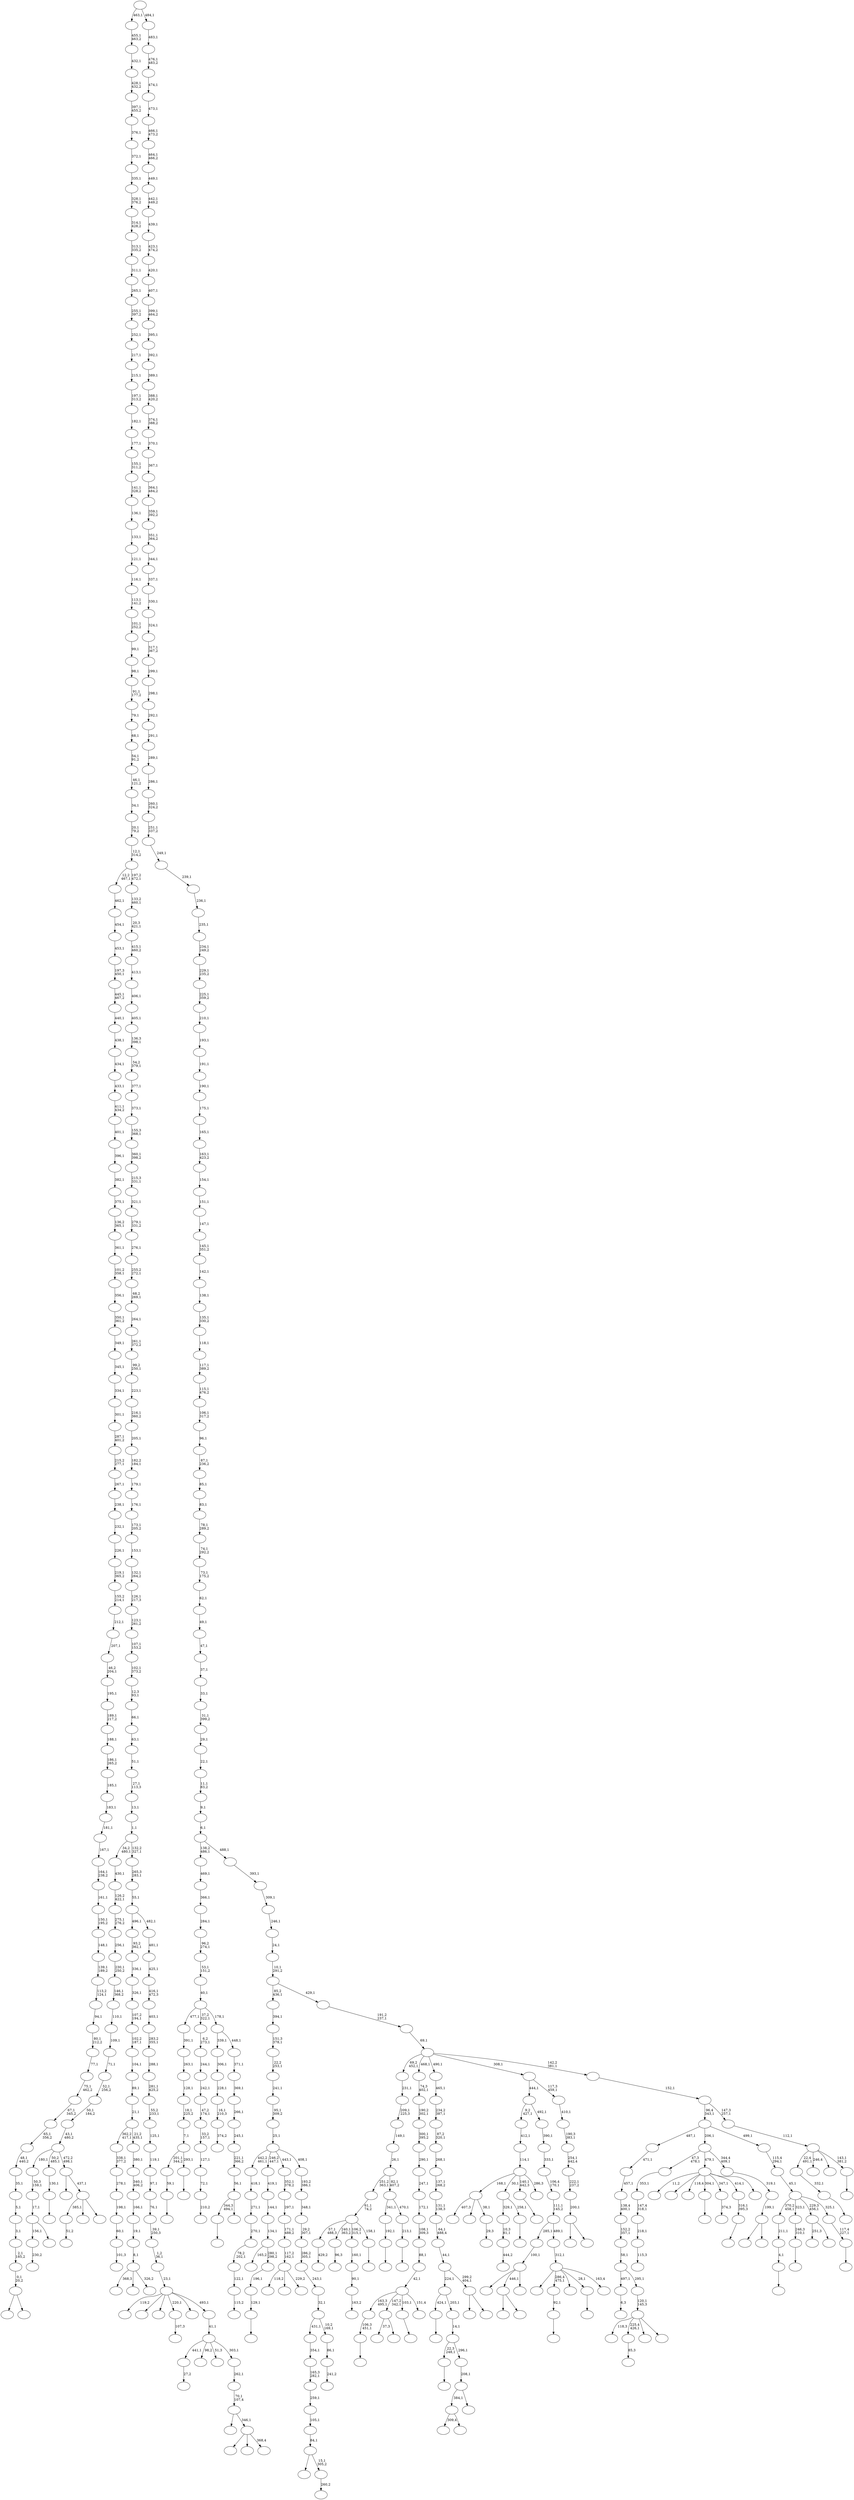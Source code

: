 digraph T {
	600 [label=""]
	599 [label=""]
	598 [label=""]
	597 [label=""]
	596 [label=""]
	595 [label=""]
	594 [label=""]
	593 [label=""]
	592 [label=""]
	591 [label=""]
	590 [label=""]
	589 [label=""]
	588 [label=""]
	587 [label=""]
	586 [label=""]
	585 [label=""]
	584 [label=""]
	583 [label=""]
	582 [label=""]
	581 [label=""]
	580 [label=""]
	579 [label=""]
	578 [label=""]
	577 [label=""]
	576 [label=""]
	575 [label=""]
	574 [label=""]
	573 [label=""]
	572 [label=""]
	571 [label=""]
	570 [label=""]
	569 [label=""]
	568 [label=""]
	567 [label=""]
	566 [label=""]
	565 [label=""]
	564 [label=""]
	563 [label=""]
	562 [label=""]
	561 [label=""]
	560 [label=""]
	559 [label=""]
	558 [label=""]
	557 [label=""]
	556 [label=""]
	555 [label=""]
	554 [label=""]
	553 [label=""]
	552 [label=""]
	551 [label=""]
	550 [label=""]
	549 [label=""]
	548 [label=""]
	547 [label=""]
	546 [label=""]
	545 [label=""]
	544 [label=""]
	543 [label=""]
	542 [label=""]
	541 [label=""]
	540 [label=""]
	539 [label=""]
	538 [label=""]
	537 [label=""]
	536 [label=""]
	535 [label=""]
	534 [label=""]
	533 [label=""]
	532 [label=""]
	531 [label=""]
	530 [label=""]
	529 [label=""]
	528 [label=""]
	527 [label=""]
	526 [label=""]
	525 [label=""]
	524 [label=""]
	523 [label=""]
	522 [label=""]
	521 [label=""]
	520 [label=""]
	519 [label=""]
	518 [label=""]
	517 [label=""]
	516 [label=""]
	515 [label=""]
	514 [label=""]
	513 [label=""]
	512 [label=""]
	511 [label=""]
	510 [label=""]
	509 [label=""]
	508 [label=""]
	507 [label=""]
	506 [label=""]
	505 [label=""]
	504 [label=""]
	503 [label=""]
	502 [label=""]
	501 [label=""]
	500 [label=""]
	499 [label=""]
	498 [label=""]
	497 [label=""]
	496 [label=""]
	495 [label=""]
	494 [label=""]
	493 [label=""]
	492 [label=""]
	491 [label=""]
	490 [label=""]
	489 [label=""]
	488 [label=""]
	487 [label=""]
	486 [label=""]
	485 [label=""]
	484 [label=""]
	483 [label=""]
	482 [label=""]
	481 [label=""]
	480 [label=""]
	479 [label=""]
	478 [label=""]
	477 [label=""]
	476 [label=""]
	475 [label=""]
	474 [label=""]
	473 [label=""]
	472 [label=""]
	471 [label=""]
	470 [label=""]
	469 [label=""]
	468 [label=""]
	467 [label=""]
	466 [label=""]
	465 [label=""]
	464 [label=""]
	463 [label=""]
	462 [label=""]
	461 [label=""]
	460 [label=""]
	459 [label=""]
	458 [label=""]
	457 [label=""]
	456 [label=""]
	455 [label=""]
	454 [label=""]
	453 [label=""]
	452 [label=""]
	451 [label=""]
	450 [label=""]
	449 [label=""]
	448 [label=""]
	447 [label=""]
	446 [label=""]
	445 [label=""]
	444 [label=""]
	443 [label=""]
	442 [label=""]
	441 [label=""]
	440 [label=""]
	439 [label=""]
	438 [label=""]
	437 [label=""]
	436 [label=""]
	435 [label=""]
	434 [label=""]
	433 [label=""]
	432 [label=""]
	431 [label=""]
	430 [label=""]
	429 [label=""]
	428 [label=""]
	427 [label=""]
	426 [label=""]
	425 [label=""]
	424 [label=""]
	423 [label=""]
	422 [label=""]
	421 [label=""]
	420 [label=""]
	419 [label=""]
	418 [label=""]
	417 [label=""]
	416 [label=""]
	415 [label=""]
	414 [label=""]
	413 [label=""]
	412 [label=""]
	411 [label=""]
	410 [label=""]
	409 [label=""]
	408 [label=""]
	407 [label=""]
	406 [label=""]
	405 [label=""]
	404 [label=""]
	403 [label=""]
	402 [label=""]
	401 [label=""]
	400 [label=""]
	399 [label=""]
	398 [label=""]
	397 [label=""]
	396 [label=""]
	395 [label=""]
	394 [label=""]
	393 [label=""]
	392 [label=""]
	391 [label=""]
	390 [label=""]
	389 [label=""]
	388 [label=""]
	387 [label=""]
	386 [label=""]
	385 [label=""]
	384 [label=""]
	383 [label=""]
	382 [label=""]
	381 [label=""]
	380 [label=""]
	379 [label=""]
	378 [label=""]
	377 [label=""]
	376 [label=""]
	375 [label=""]
	374 [label=""]
	373 [label=""]
	372 [label=""]
	371 [label=""]
	370 [label=""]
	369 [label=""]
	368 [label=""]
	367 [label=""]
	366 [label=""]
	365 [label=""]
	364 [label=""]
	363 [label=""]
	362 [label=""]
	361 [label=""]
	360 [label=""]
	359 [label=""]
	358 [label=""]
	357 [label=""]
	356 [label=""]
	355 [label=""]
	354 [label=""]
	353 [label=""]
	352 [label=""]
	351 [label=""]
	350 [label=""]
	349 [label=""]
	348 [label=""]
	347 [label=""]
	346 [label=""]
	345 [label=""]
	344 [label=""]
	343 [label=""]
	342 [label=""]
	341 [label=""]
	340 [label=""]
	339 [label=""]
	338 [label=""]
	337 [label=""]
	336 [label=""]
	335 [label=""]
	334 [label=""]
	333 [label=""]
	332 [label=""]
	331 [label=""]
	330 [label=""]
	329 [label=""]
	328 [label=""]
	327 [label=""]
	326 [label=""]
	325 [label=""]
	324 [label=""]
	323 [label=""]
	322 [label=""]
	321 [label=""]
	320 [label=""]
	319 [label=""]
	318 [label=""]
	317 [label=""]
	316 [label=""]
	315 [label=""]
	314 [label=""]
	313 [label=""]
	312 [label=""]
	311 [label=""]
	310 [label=""]
	309 [label=""]
	308 [label=""]
	307 [label=""]
	306 [label=""]
	305 [label=""]
	304 [label=""]
	303 [label=""]
	302 [label=""]
	301 [label=""]
	300 [label=""]
	299 [label=""]
	298 [label=""]
	297 [label=""]
	296 [label=""]
	295 [label=""]
	294 [label=""]
	293 [label=""]
	292 [label=""]
	291 [label=""]
	290 [label=""]
	289 [label=""]
	288 [label=""]
	287 [label=""]
	286 [label=""]
	285 [label=""]
	284 [label=""]
	283 [label=""]
	282 [label=""]
	281 [label=""]
	280 [label=""]
	279 [label=""]
	278 [label=""]
	277 [label=""]
	276 [label=""]
	275 [label=""]
	274 [label=""]
	273 [label=""]
	272 [label=""]
	271 [label=""]
	270 [label=""]
	269 [label=""]
	268 [label=""]
	267 [label=""]
	266 [label=""]
	265 [label=""]
	264 [label=""]
	263 [label=""]
	262 [label=""]
	261 [label=""]
	260 [label=""]
	259 [label=""]
	258 [label=""]
	257 [label=""]
	256 [label=""]
	255 [label=""]
	254 [label=""]
	253 [label=""]
	252 [label=""]
	251 [label=""]
	250 [label=""]
	249 [label=""]
	248 [label=""]
	247 [label=""]
	246 [label=""]
	245 [label=""]
	244 [label=""]
	243 [label=""]
	242 [label=""]
	241 [label=""]
	240 [label=""]
	239 [label=""]
	238 [label=""]
	237 [label=""]
	236 [label=""]
	235 [label=""]
	234 [label=""]
	233 [label=""]
	232 [label=""]
	231 [label=""]
	230 [label=""]
	229 [label=""]
	228 [label=""]
	227 [label=""]
	226 [label=""]
	225 [label=""]
	224 [label=""]
	223 [label=""]
	222 [label=""]
	221 [label=""]
	220 [label=""]
	219 [label=""]
	218 [label=""]
	217 [label=""]
	216 [label=""]
	215 [label=""]
	214 [label=""]
	213 [label=""]
	212 [label=""]
	211 [label=""]
	210 [label=""]
	209 [label=""]
	208 [label=""]
	207 [label=""]
	206 [label=""]
	205 [label=""]
	204 [label=""]
	203 [label=""]
	202 [label=""]
	201 [label=""]
	200 [label=""]
	199 [label=""]
	198 [label=""]
	197 [label=""]
	196 [label=""]
	195 [label=""]
	194 [label=""]
	193 [label=""]
	192 [label=""]
	191 [label=""]
	190 [label=""]
	189 [label=""]
	188 [label=""]
	187 [label=""]
	186 [label=""]
	185 [label=""]
	184 [label=""]
	183 [label=""]
	182 [label=""]
	181 [label=""]
	180 [label=""]
	179 [label=""]
	178 [label=""]
	177 [label=""]
	176 [label=""]
	175 [label=""]
	174 [label=""]
	173 [label=""]
	172 [label=""]
	171 [label=""]
	170 [label=""]
	169 [label=""]
	168 [label=""]
	167 [label=""]
	166 [label=""]
	165 [label=""]
	164 [label=""]
	163 [label=""]
	162 [label=""]
	161 [label=""]
	160 [label=""]
	159 [label=""]
	158 [label=""]
	157 [label=""]
	156 [label=""]
	155 [label=""]
	154 [label=""]
	153 [label=""]
	152 [label=""]
	151 [label=""]
	150 [label=""]
	149 [label=""]
	148 [label=""]
	147 [label=""]
	146 [label=""]
	145 [label=""]
	144 [label=""]
	143 [label=""]
	142 [label=""]
	141 [label=""]
	140 [label=""]
	139 [label=""]
	138 [label=""]
	137 [label=""]
	136 [label=""]
	135 [label=""]
	134 [label=""]
	133 [label=""]
	132 [label=""]
	131 [label=""]
	130 [label=""]
	129 [label=""]
	128 [label=""]
	127 [label=""]
	126 [label=""]
	125 [label=""]
	124 [label=""]
	123 [label=""]
	122 [label=""]
	121 [label=""]
	120 [label=""]
	119 [label=""]
	118 [label=""]
	117 [label=""]
	116 [label=""]
	115 [label=""]
	114 [label=""]
	113 [label=""]
	112 [label=""]
	111 [label=""]
	110 [label=""]
	109 [label=""]
	108 [label=""]
	107 [label=""]
	106 [label=""]
	105 [label=""]
	104 [label=""]
	103 [label=""]
	102 [label=""]
	101 [label=""]
	100 [label=""]
	99 [label=""]
	98 [label=""]
	97 [label=""]
	96 [label=""]
	95 [label=""]
	94 [label=""]
	93 [label=""]
	92 [label=""]
	91 [label=""]
	90 [label=""]
	89 [label=""]
	88 [label=""]
	87 [label=""]
	86 [label=""]
	85 [label=""]
	84 [label=""]
	83 [label=""]
	82 [label=""]
	81 [label=""]
	80 [label=""]
	79 [label=""]
	78 [label=""]
	77 [label=""]
	76 [label=""]
	75 [label=""]
	74 [label=""]
	73 [label=""]
	72 [label=""]
	71 [label=""]
	70 [label=""]
	69 [label=""]
	68 [label=""]
	67 [label=""]
	66 [label=""]
	65 [label=""]
	64 [label=""]
	63 [label=""]
	62 [label=""]
	61 [label=""]
	60 [label=""]
	59 [label=""]
	58 [label=""]
	57 [label=""]
	56 [label=""]
	55 [label=""]
	54 [label=""]
	53 [label=""]
	52 [label=""]
	51 [label=""]
	50 [label=""]
	49 [label=""]
	48 [label=""]
	47 [label=""]
	46 [label=""]
	45 [label=""]
	44 [label=""]
	43 [label=""]
	42 [label=""]
	41 [label=""]
	40 [label=""]
	39 [label=""]
	38 [label=""]
	37 [label=""]
	36 [label=""]
	35 [label=""]
	34 [label=""]
	33 [label=""]
	32 [label=""]
	31 [label=""]
	30 [label=""]
	29 [label=""]
	28 [label=""]
	27 [label=""]
	26 [label=""]
	25 [label=""]
	24 [label=""]
	23 [label=""]
	22 [label=""]
	21 [label=""]
	20 [label=""]
	19 [label=""]
	18 [label=""]
	17 [label=""]
	16 [label=""]
	15 [label=""]
	14 [label=""]
	13 [label=""]
	12 [label=""]
	11 [label=""]
	10 [label=""]
	9 [label=""]
	8 [label=""]
	7 [label=""]
	6 [label=""]
	5 [label=""]
	4 [label=""]
	3 [label=""]
	2 [label=""]
	1 [label=""]
	0 [label=""]
	599 -> 600 [label="230,2"]
	596 -> 597 [label="429,2"]
	594 -> 595 [label="96,3"]
	592 -> 593 [label="101,3"]
	591 -> 592 [label="60,1"]
	590 -> 591 [label="198,1"]
	589 -> 590 [label="278,1"]
	588 -> 589 [label="338,1\n377,2"]
	584 -> 599 [label="156,1"]
	584 -> 585 [label=""]
	583 -> 584 [label="17,1"]
	582 -> 583 [label="50,3\n159,1"]
	580 -> 581 [label=""]
	579 -> 580 [label="130,1"]
	576 -> 577 [label=""]
	575 -> 576 [label="192,1"]
	567 -> 568 [label="163,2"]
	566 -> 567 [label="90,1"]
	565 -> 566 [label="160,1"]
	563 -> 564 [label=""]
	562 -> 563 [label="4,1"]
	561 -> 562 [label="211,1"]
	559 -> 560 [label=""]
	558 -> 559 [label="59,1"]
	556 -> 557 [label=""]
	555 -> 558 [label="201,1\n344,2"]
	555 -> 556 [label="293,1"]
	554 -> 555 [label="7,1"]
	553 -> 554 [label="18,1\n225,2"]
	552 -> 553 [label="128,1"]
	551 -> 552 [label="263,1"]
	550 -> 551 [label="391,1"]
	548 -> 549 [label="444,2"]
	547 -> 548 [label="10,3\n81,1"]
	545 -> 546 [label="27,2"]
	542 -> 543 [label=""]
	539 -> 540 [label="115,3"]
	538 -> 539 [label="218,1"]
	537 -> 538 [label="147,4\n318,1"]
	536 -> 537 [label="353,1"]
	532 -> 533 [label=""]
	530 -> 586 [label=""]
	530 -> 531 [label=""]
	529 -> 530 [label="0,1\n20,2"]
	528 -> 529 [label="2,1\n185,2"]
	527 -> 528 [label="3,1"]
	526 -> 527 [label="5,1"]
	525 -> 526 [label="35,1"]
	524 -> 525 [label="48,1\n440,2"]
	523 -> 524 [label="65,1\n356,2"]
	522 -> 523 [label="67,1\n345,2"]
	521 -> 522 [label="75,1\n462,2"]
	520 -> 521 [label="77,1"]
	519 -> 520 [label="80,1\n212,2"]
	518 -> 519 [label="94,1"]
	517 -> 518 [label="113,2\n124,1"]
	516 -> 517 [label="139,1\n189,2"]
	515 -> 516 [label="148,1"]
	514 -> 515 [label="150,1\n195,2"]
	513 -> 514 [label="161,1"]
	512 -> 513 [label="164,1\n238,2"]
	511 -> 512 [label="167,1"]
	510 -> 511 [label="181,1"]
	509 -> 510 [label="183,1"]
	508 -> 509 [label="185,1"]
	507 -> 508 [label="186,1\n265,2"]
	506 -> 507 [label="188,1"]
	505 -> 506 [label="189,1\n217,2"]
	504 -> 505 [label="195,1"]
	503 -> 504 [label="46,2\n204,1"]
	502 -> 503 [label="207,1"]
	501 -> 502 [label="212,1"]
	500 -> 501 [label="155,2\n214,1"]
	499 -> 500 [label="219,1\n365,2"]
	498 -> 499 [label="226,1"]
	497 -> 498 [label="232,1"]
	496 -> 497 [label="238,1"]
	495 -> 496 [label="267,1"]
	494 -> 495 [label="215,2\n277,1"]
	493 -> 494 [label="287,1\n401,2"]
	492 -> 493 [label="301,1"]
	491 -> 492 [label="334,1"]
	490 -> 491 [label="345,1"]
	489 -> 490 [label="349,1"]
	488 -> 489 [label="350,1\n361,2"]
	487 -> 488 [label="356,1"]
	486 -> 487 [label="101,2\n358,1"]
	485 -> 486 [label="361,1"]
	484 -> 485 [label="136,2\n365,1"]
	483 -> 484 [label="375,1"]
	482 -> 483 [label="382,1"]
	481 -> 482 [label="396,1"]
	480 -> 481 [label="401,1"]
	479 -> 480 [label="411,1\n434,2"]
	478 -> 479 [label="433,1"]
	477 -> 478 [label="434,1"]
	476 -> 477 [label="438,1"]
	475 -> 476 [label="440,1"]
	474 -> 475 [label="445,1\n467,2"]
	473 -> 474 [label="197,3\n450,1"]
	472 -> 473 [label="453,1"]
	471 -> 472 [label="454,1"]
	470 -> 471 [label="462,1"]
	468 -> 469 [label=""]
	467 -> 468 [label="106,3\n451,1"]
	464 -> 465 [label=""]
	463 -> 464 [label="92,1"]
	459 -> 534 [label="309,4"]
	459 -> 460 [label=""]
	457 -> 458 [label="51,2"]
	453 -> 454 [label="374,2"]
	452 -> 453 [label="16,1\n210,3"]
	451 -> 452 [label="228,1"]
	450 -> 451 [label="306,1"]
	446 -> 598 [label="37,3"]
	446 -> 447 [label=""]
	444 -> 445 [label="85,3"]
	442 -> 443 [label=""]
	441 -> 442 [label="332,1"]
	439 -> 440 [label="29,3"]
	438 -> 541 [label="407,3"]
	438 -> 449 [label=""]
	438 -> 439 [label="38,1"]
	436 -> 437 [label="210,2"]
	435 -> 436 [label="72,1"]
	434 -> 435 [label="127,1"]
	433 -> 434 [label="33,2\n157,1"]
	432 -> 433 [label="47,2\n174,1"]
	431 -> 432 [label="242,1"]
	430 -> 431 [label="244,1"]
	429 -> 430 [label="6,2\n273,1"]
	427 -> 428 [label=""]
	426 -> 427 [label="246,3\n310,1"]
	423 -> 424 [label=""]
	422 -> 596 [label="57,1\n488,3"]
	422 -> 594 [label="240,1\n363,2"]
	422 -> 565 [label="106,2\n315,1"]
	422 -> 423 [label="158,1"]
	421 -> 422 [label="61,1\n74,2"]
	418 -> 419 [label=""]
	417 -> 547 [label="329,1"]
	417 -> 418 [label="258,1"]
	415 -> 416 [label="115,2"]
	414 -> 415 [label="122,1"]
	413 -> 414 [label="78,2\n202,1"]
	412 -> 413 [label="270,1"]
	411 -> 412 [label="271,1"]
	410 -> 411 [label="418,1"]
	407 -> 532 [label="344,3\n494,1"]
	407 -> 408 [label=""]
	406 -> 407 [label="56,1"]
	405 -> 406 [label="221,1\n366,2"]
	404 -> 405 [label="245,1"]
	403 -> 404 [label="266,1"]
	402 -> 403 [label="369,1"]
	401 -> 402 [label="371,1"]
	400 -> 450 [label="339,1"]
	400 -> 401 [label="448,1"]
	399 -> 550 [label="477,1"]
	399 -> 429 [label="37,2\n322,1"]
	399 -> 400 [label="178,1"]
	398 -> 399 [label="40,1"]
	397 -> 398 [label="53,1\n151,2"]
	396 -> 397 [label="96,2\n274,1"]
	395 -> 396 [label="284,1"]
	394 -> 395 [label="366,1"]
	393 -> 394 [label="469,1"]
	391 -> 392 [label=""]
	389 -> 390 [label=""]
	387 -> 388 [label="260,2"]
	386 -> 572 [label=""]
	386 -> 387 [label="15,1\n305,2"]
	385 -> 386 [label="84,1"]
	384 -> 385 [label="105,1"]
	383 -> 384 [label="259,1"]
	382 -> 383 [label="165,3\n282,1"]
	381 -> 382 [label="354,1"]
	379 -> 380 [label="374,3"]
	376 -> 377 [label=""]
	374 -> 375 [label=""]
	373 -> 374 [label="316,1\n395,3"]
	371 -> 372 [label="6,3"]
	368 -> 369 [label=""]
	365 -> 366 [label="107,3"]
	363 -> 364 [label=""]
	362 -> 363 [label="129,1"]
	361 -> 362 [label="196,1"]
	360 -> 570 [label="165,2"]
	360 -> 361 [label="280,1\n298,2"]
	359 -> 360 [label="134,1"]
	358 -> 359 [label="144,1"]
	357 -> 358 [label="419,1"]
	353 -> 587 [label="368,3"]
	353 -> 409 [label=""]
	353 -> 354 [label="326,2"]
	352 -> 353 [label="8,1"]
	351 -> 352 [label="19,1"]
	350 -> 351 [label="166,1"]
	349 -> 350 [label="340,1\n406,2"]
	348 -> 349 [label="380,1"]
	347 -> 588 [label="362,2\n417,1"]
	347 -> 348 [label="21,2\n435,1"]
	346 -> 347 [label="21,1"]
	345 -> 346 [label="89,1"]
	344 -> 345 [label="104,1"]
	343 -> 344 [label="102,2\n187,1"]
	342 -> 343 [label="107,2\n194,1"]
	341 -> 342 [label="326,1"]
	340 -> 341 [label="336,1"]
	339 -> 340 [label="93,2\n362,1"]
	336 -> 438 [label="168,1"]
	336 -> 417 [label="30,1"]
	336 -> 389 [label="140,1\n442,3"]
	336 -> 337 [label="286,3"]
	335 -> 336 [label="114,1"]
	334 -> 335 [label="412,1"]
	332 -> 573 [label="11,2"]
	332 -> 448 [label=""]
	332 -> 425 [label="118,4"]
	332 -> 391 [label="304,1"]
	332 -> 379 [label="347,1"]
	332 -> 373 [label="414,1"]
	332 -> 333 [label=""]
	330 -> 355 [label=""]
	330 -> 331 [label=""]
	328 -> 461 [label=""]
	328 -> 330 [label="446,1"]
	328 -> 329 [label=""]
	327 -> 328 [label="100,1"]
	325 -> 574 [label="118,3"]
	325 -> 444 [label="225,4\n426,1"]
	325 -> 338 [label=""]
	325 -> 326 [label=""]
	324 -> 325 [label="120,1\n145,3"]
	323 -> 371 [label="497,1"]
	323 -> 324 [label="295,1"]
	322 -> 323 [label="58,1"]
	321 -> 322 [label="152,2\n357,1"]
	320 -> 321 [label="138,4\n400,1"]
	319 -> 320 [label="457,1"]
	318 -> 319 [label="471,1"]
	314 -> 315 [label=""]
	313 -> 314 [label="213,1"]
	312 -> 575 [label="341,1"]
	312 -> 313 [label="470,1"]
	311 -> 421 [label="251,2\n363,1"]
	311 -> 312 [label="82,1\n407,2"]
	310 -> 311 [label="26,1"]
	309 -> 310 [label="149,1"]
	308 -> 309 [label="209,1\n225,3"]
	307 -> 308 [label="231,1"]
	305 -> 462 [label=""]
	305 -> 306 [label=""]
	304 -> 305 [label="199,1"]
	303 -> 304 [label="319,1"]
	302 -> 536 [label="47,3\n478,1"]
	302 -> 332 [label="479,1"]
	302 -> 303 [label="344,4\n409,1"]
	299 -> 467 [label="163,3\n495,1"]
	299 -> 446 [label="147,2\n342,1"]
	299 -> 376 [label="103,1"]
	299 -> 300 [label="151,4"]
	298 -> 299 [label="42,1"]
	297 -> 298 [label="88,1"]
	296 -> 297 [label="108,1\n309,3"]
	295 -> 296 [label="172,1"]
	294 -> 295 [label="247,1"]
	293 -> 294 [label="290,1"]
	292 -> 293 [label="300,1\n395,2"]
	291 -> 292 [label="190,2\n302,1"]
	290 -> 291 [label="74,3\n402,1"]
	288 -> 578 [label="251,3"]
	288 -> 289 [label=""]
	284 -> 285 [label=""]
	281 -> 420 [label="118,2"]
	281 -> 317 [label=""]
	281 -> 282 [label="229,2"]
	280 -> 281 [label="117,2\n162,1"]
	279 -> 280 [label="171,1\n488,2"]
	278 -> 279 [label="297,1"]
	277 -> 278 [label="352,1\n378,2"]
	274 -> 457 [label="385,1"]
	274 -> 301 [label=""]
	274 -> 275 [label=""]
	273 -> 378 [label=""]
	273 -> 274 [label="437,1"]
	272 -> 582 [label="180,1"]
	272 -> 579 [label="50,2\n485,1"]
	272 -> 273 [label="472,2\n498,1"]
	271 -> 272 [label="43,1\n480,2"]
	270 -> 271 [label="50,1\n184,2"]
	269 -> 270 [label="52,1\n256,2"]
	268 -> 269 [label="71,1"]
	267 -> 268 [label="109,1"]
	266 -> 267 [label="110,1"]
	265 -> 266 [label="146,1\n368,2"]
	264 -> 265 [label="230,1\n250,2"]
	263 -> 264 [label="256,1"]
	262 -> 263 [label="275,1\n276,2"]
	261 -> 262 [label="126,2\n422,1"]
	260 -> 261 [label="430,1"]
	258 -> 535 [label=""]
	258 -> 356 [label=""]
	258 -> 259 [label="368,4"]
	257 -> 367 [label=""]
	257 -> 258 [label="346,1"]
	256 -> 257 [label="70,1\n107,4"]
	255 -> 256 [label="262,1"]
	254 -> 545 [label="441,1"]
	254 -> 455 [label="98,2"]
	254 -> 286 [label="51,3"]
	254 -> 255 [label="303,1"]
	253 -> 254 [label="41,1"]
	252 -> 544 [label="119,2"]
	252 -> 466 [label=""]
	252 -> 370 [label=""]
	252 -> 365 [label="220,1"]
	252 -> 283 [label=""]
	252 -> 253 [label="493,1"]
	251 -> 252 [label="23,1"]
	250 -> 251 [label="1,2\n36,1"]
	249 -> 250 [label="39,1\n250,3"]
	248 -> 249 [label="76,1"]
	247 -> 248 [label="97,1"]
	246 -> 247 [label="119,1"]
	245 -> 246 [label="125,1"]
	244 -> 245 [label="55,2\n233,1"]
	243 -> 244 [label="281,1\n425,2"]
	242 -> 243 [label="288,1"]
	241 -> 242 [label="283,2\n355,1"]
	240 -> 241 [label="403,1"]
	239 -> 240 [label="416,1\n472,3"]
	238 -> 239 [label="425,1"]
	237 -> 238 [label="481,1"]
	236 -> 339 [label="496,1"]
	236 -> 237 [label="482,1"]
	235 -> 236 [label="55,1"]
	234 -> 235 [label="265,3\n283,1"]
	233 -> 260 [label="34,2\n480,1"]
	233 -> 234 [label="132,2\n327,1"]
	232 -> 233 [label="1,1"]
	231 -> 232 [label="13,1"]
	230 -> 231 [label="27,1\n113,3"]
	229 -> 230 [label="51,1"]
	228 -> 229 [label="63,1"]
	227 -> 228 [label="66,1"]
	226 -> 227 [label="12,3\n93,1"]
	225 -> 226 [label="102,1\n373,2"]
	224 -> 225 [label="107,1\n153,2"]
	223 -> 224 [label="123,1\n261,2"]
	222 -> 223 [label="126,1\n217,3"]
	221 -> 222 [label="132,1\n264,2"]
	220 -> 221 [label="153,1"]
	219 -> 220 [label="173,1\n205,2"]
	218 -> 219 [label="176,1"]
	217 -> 218 [label="179,1"]
	216 -> 217 [label="182,2\n184,1"]
	215 -> 216 [label="205,1"]
	214 -> 215 [label="216,1\n360,2"]
	213 -> 214 [label="223,1"]
	212 -> 213 [label="99,2\n250,1"]
	211 -> 212 [label="261,1\n372,2"]
	210 -> 211 [label="264,1"]
	209 -> 210 [label="68,2\n269,1"]
	208 -> 209 [label="255,2\n272,1"]
	207 -> 208 [label="276,1"]
	206 -> 207 [label="279,1\n331,2"]
	205 -> 206 [label="321,1"]
	204 -> 205 [label="215,3\n331,1"]
	203 -> 204 [label="360,1\n398,2"]
	202 -> 203 [label="155,3\n368,1"]
	201 -> 202 [label="373,1"]
	200 -> 201 [label="377,1"]
	199 -> 200 [label="54,2\n379,1"]
	198 -> 199 [label="136,3\n398,1"]
	197 -> 198 [label="405,1"]
	196 -> 197 [label="406,1"]
	195 -> 196 [label="413,1"]
	194 -> 195 [label="415,1\n460,2"]
	193 -> 194 [label="20,3\n421,1"]
	192 -> 193 [label="133,2\n460,1"]
	191 -> 470 [label="12,2\n467,1"]
	191 -> 192 [label="197,2\n472,1"]
	190 -> 191 [label="12,1\n314,2"]
	189 -> 190 [label="20,1\n79,2"]
	188 -> 189 [label="34,1"]
	187 -> 188 [label="46,1\n121,2"]
	186 -> 187 [label="54,1\n91,2"]
	185 -> 186 [label="68,1"]
	184 -> 185 [label="79,1"]
	183 -> 184 [label="91,1\n177,2"]
	182 -> 183 [label="98,1"]
	181 -> 182 [label="99,1"]
	180 -> 181 [label="101,1\n252,2"]
	179 -> 180 [label="113,1\n141,2"]
	178 -> 179 [label="116,1"]
	177 -> 178 [label="121,1"]
	176 -> 177 [label="133,1"]
	175 -> 176 [label="136,1"]
	174 -> 175 [label="141,1\n328,2"]
	173 -> 174 [label="155,1\n311,2"]
	172 -> 173 [label="177,1"]
	171 -> 172 [label="182,1"]
	170 -> 171 [label="197,1\n313,2"]
	169 -> 170 [label="215,1"]
	168 -> 169 [label="217,1"]
	167 -> 168 [label="252,1"]
	166 -> 167 [label="255,1\n397,2"]
	165 -> 166 [label="265,1"]
	164 -> 165 [label="311,1"]
	163 -> 164 [label="313,1\n335,2"]
	162 -> 163 [label="314,1\n428,2"]
	161 -> 162 [label="328,1\n376,2"]
	160 -> 161 [label="335,1"]
	159 -> 160 [label="372,1"]
	158 -> 159 [label="376,1"]
	157 -> 158 [label="397,1\n455,2"]
	156 -> 157 [label="428,1\n432,2"]
	155 -> 156 [label="432,1"]
	154 -> 155 [label="455,1\n463,2"]
	152 -> 459 [label="384,1"]
	152 -> 153 [label=""]
	151 -> 152 [label="208,1"]
	150 -> 368 [label="22,3\n248,1"]
	150 -> 151 [label="296,1"]
	149 -> 150 [label="14,1"]
	148 -> 542 [label="424,1"]
	148 -> 149 [label="203,1"]
	146 -> 569 [label=""]
	146 -> 463 [label="286,4\n475,1"]
	146 -> 456 [label=""]
	146 -> 284 [label="28,1"]
	146 -> 147 [label="163,4"]
	145 -> 146 [label="312,1"]
	144 -> 327 [label="285,1"]
	144 -> 145 [label="489,1"]
	143 -> 144 [label="111,1\n145,2"]
	142 -> 143 [label="106,4\n170,1"]
	141 -> 142 [label="333,1"]
	140 -> 141 [label="390,1"]
	139 -> 334 [label="9,2\n427,1"]
	139 -> 140 [label="492,1"]
	137 -> 138 [label="241,2"]
	136 -> 137 [label="86,1"]
	135 -> 381 [label="431,1"]
	135 -> 136 [label="10,2\n169,1"]
	134 -> 135 [label="32,1"]
	133 -> 134 [label="243,1"]
	132 -> 133 [label="286,2\n305,1"]
	131 -> 132 [label="29,2\n307,1"]
	130 -> 131 [label="348,1"]
	129 -> 130 [label="193,2\n386,1"]
	128 -> 410 [label="442,2\n461,1"]
	128 -> 357 [label="246,2\n447,1"]
	128 -> 277 [label="443,1"]
	128 -> 129 [label="408,1"]
	127 -> 128 [label="25,1"]
	126 -> 127 [label="95,1\n309,2"]
	125 -> 126 [label="241,1"]
	124 -> 125 [label="22,2\n253,1"]
	123 -> 124 [label="151,3\n378,1"]
	122 -> 123 [label="394,1"]
	120 -> 121 [label=""]
	119 -> 120 [label="117,4\n227,1"]
	118 -> 561 [label="370,2\n458,1"]
	118 -> 426 [label="323,1"]
	118 -> 288 [label="229,3\n456,1"]
	118 -> 119 [label="325,1"]
	117 -> 118 [label="45,1"]
	116 -> 117 [label="115,4\n294,1"]
	115 -> 318 [label="487,1"]
	115 -> 302 [label="206,1"]
	115 -> 116 [label="499,1"]
	113 -> 571 [label=""]
	113 -> 114 [label=""]
	112 -> 148 [label="224,1"]
	112 -> 113 [label="299,2\n404,1"]
	111 -> 112 [label="44,1"]
	110 -> 111 [label="64,1\n488,4"]
	109 -> 110 [label="131,1\n138,3"]
	108 -> 109 [label="137,1\n268,2"]
	107 -> 108 [label="268,1"]
	106 -> 107 [label="87,2\n320,1"]
	105 -> 106 [label="234,2\n387,1"]
	104 -> 105 [label="465,1"]
	102 -> 276 [label=""]
	102 -> 103 [label=""]
	101 -> 102 [label="200,1"]
	100 -> 101 [label="222,1\n237,2"]
	99 -> 100 [label="254,1\n442,4"]
	98 -> 99 [label="190,3\n383,1"]
	97 -> 98 [label="410,1"]
	96 -> 139 [label="444,1"]
	96 -> 97 [label="117,3\n459,1"]
	94 -> 95 [label=""]
	93 -> 441 [label="22,4\n491,1"]
	93 -> 316 [label="246,4"]
	93 -> 287 [label=""]
	93 -> 94 [label="143,1\n381,2"]
	92 -> 93 [label="112,1"]
	91 -> 115 [label="96,4\n343,1"]
	91 -> 92 [label="147,3\n257,1"]
	90 -> 91 [label="152,1"]
	89 -> 307 [label="69,2\n452,1"]
	89 -> 290 [label="468,1"]
	89 -> 104 [label="490,1"]
	89 -> 96 [label="308,1"]
	89 -> 90 [label="142,2\n381,1"]
	88 -> 89 [label="69,1"]
	87 -> 88 [label="191,2\n237,1"]
	86 -> 122 [label="85,2\n436,1"]
	86 -> 87 [label="429,1"]
	85 -> 86 [label="10,1\n291,2"]
	84 -> 85 [label="24,1"]
	83 -> 84 [label="246,1"]
	82 -> 83 [label="309,1"]
	81 -> 82 [label="393,1"]
	80 -> 393 [label="138,2\n486,1"]
	80 -> 81 [label="488,1"]
	79 -> 80 [label="6,1"]
	78 -> 79 [label="9,1"]
	77 -> 78 [label="11,1\n83,2"]
	76 -> 77 [label="22,1"]
	75 -> 76 [label="29,1"]
	74 -> 75 [label="31,1\n399,2"]
	73 -> 74 [label="33,1"]
	72 -> 73 [label="37,1"]
	71 -> 72 [label="47,1"]
	70 -> 71 [label="49,1"]
	69 -> 70 [label="62,1"]
	68 -> 69 [label="73,1\n175,2"]
	67 -> 68 [label="74,1\n292,2"]
	66 -> 67 [label="78,1\n289,2"]
	65 -> 66 [label="83,1"]
	64 -> 65 [label="85,1"]
	63 -> 64 [label="87,1\n236,2"]
	62 -> 63 [label="96,1"]
	61 -> 62 [label="106,1\n317,2"]
	60 -> 61 [label="115,1\n476,2"]
	59 -> 60 [label="117,1\n389,2"]
	58 -> 59 [label="118,1"]
	57 -> 58 [label="135,1\n330,2"]
	56 -> 57 [label="138,1"]
	55 -> 56 [label="142,1"]
	54 -> 55 [label="145,1\n351,2"]
	53 -> 54 [label="147,1"]
	52 -> 53 [label="151,1"]
	51 -> 52 [label="154,1"]
	50 -> 51 [label="163,1\n423,2"]
	49 -> 50 [label="165,1"]
	48 -> 49 [label="175,1"]
	47 -> 48 [label="190,1"]
	46 -> 47 [label="191,1"]
	45 -> 46 [label="193,1"]
	44 -> 45 [label="210,1"]
	43 -> 44 [label="225,1\n359,2"]
	42 -> 43 [label="229,1\n235,2"]
	41 -> 42 [label="234,1\n249,2"]
	40 -> 41 [label="235,1"]
	39 -> 40 [label="236,1"]
	38 -> 39 [label="239,1"]
	37 -> 38 [label="249,1"]
	36 -> 37 [label="251,1\n337,2"]
	35 -> 36 [label="260,1\n324,2"]
	34 -> 35 [label="286,1"]
	33 -> 34 [label="289,1"]
	32 -> 33 [label="291,1"]
	31 -> 32 [label="292,1"]
	30 -> 31 [label="298,1"]
	29 -> 30 [label="299,1"]
	28 -> 29 [label="317,1\n367,2"]
	27 -> 28 [label="324,1"]
	26 -> 27 [label="330,1"]
	25 -> 26 [label="337,1"]
	24 -> 25 [label="344,1"]
	23 -> 24 [label="351,1\n364,2"]
	22 -> 23 [label="359,1\n392,2"]
	21 -> 22 [label="364,1\n484,2"]
	20 -> 21 [label="367,1"]
	19 -> 20 [label="370,1"]
	18 -> 19 [label="374,1\n388,2"]
	17 -> 18 [label="388,1\n420,2"]
	16 -> 17 [label="389,1"]
	15 -> 16 [label="392,1"]
	14 -> 15 [label="395,1"]
	13 -> 14 [label="399,1\n464,2"]
	12 -> 13 [label="407,1"]
	11 -> 12 [label="420,1"]
	10 -> 11 [label="423,1\n474,2"]
	9 -> 10 [label="439,1"]
	8 -> 9 [label="442,1\n449,2"]
	7 -> 8 [label="449,1"]
	6 -> 7 [label="464,1\n466,2"]
	5 -> 6 [label="466,1\n473,2"]
	4 -> 5 [label="473,1"]
	3 -> 4 [label="474,1"]
	2 -> 3 [label="476,1\n483,2"]
	1 -> 2 [label="483,1"]
	0 -> 154 [label="463,1"]
	0 -> 1 [label="484,1"]
}
